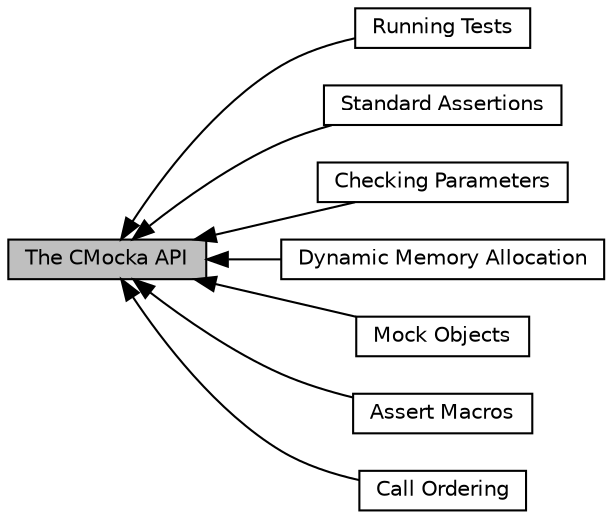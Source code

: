 digraph "The CMocka API"
{
  edge [fontname="Helvetica",fontsize="10",labelfontname="Helvetica",labelfontsize="10"];
  node [fontname="Helvetica",fontsize="10",shape=box];
  rankdir=LR;
  Node1 [label="The CMocka API",height=0.2,width=0.4,color="black", fillcolor="grey75", style="filled", fontcolor="black",tooltip="These headers or their equivalents MUST be included prior to including this header file."];
  Node6 [label="Running Tests",height=0.2,width=0.4,color="black", fillcolor="white", style="filled",URL="$group__cmocka__exec.html",tooltip=" "];
  Node8 [label="Standard Assertions",height=0.2,width=0.4,color="black", fillcolor="white", style="filled",URL="$group__cmocka__mock__assert.html",tooltip=" "];
  Node3 [label="Checking Parameters",height=0.2,width=0.4,color="black", fillcolor="white", style="filled",URL="$group__cmocka__param.html",tooltip=" "];
  Node7 [label="Dynamic Memory Allocation",height=0.2,width=0.4,color="black", fillcolor="white", style="filled",URL="$group__cmocka__alloc.html",tooltip=" "];
  Node2 [label="Mock Objects",height=0.2,width=0.4,color="black", fillcolor="white", style="filled",URL="$group__cmocka__mock.html",tooltip=" "];
  Node4 [label="Assert Macros",height=0.2,width=0.4,color="black", fillcolor="white", style="filled",URL="$group__cmocka__asserts.html",tooltip=" "];
  Node5 [label="Call Ordering",height=0.2,width=0.4,color="black", fillcolor="white", style="filled",URL="$group__cmocka__call__order.html",tooltip=" "];
  Node1->Node2 [shape=plaintext, dir="back", style="solid"];
  Node1->Node3 [shape=plaintext, dir="back", style="solid"];
  Node1->Node4 [shape=plaintext, dir="back", style="solid"];
  Node1->Node5 [shape=plaintext, dir="back", style="solid"];
  Node1->Node6 [shape=plaintext, dir="back", style="solid"];
  Node1->Node7 [shape=plaintext, dir="back", style="solid"];
  Node1->Node8 [shape=plaintext, dir="back", style="solid"];
}
